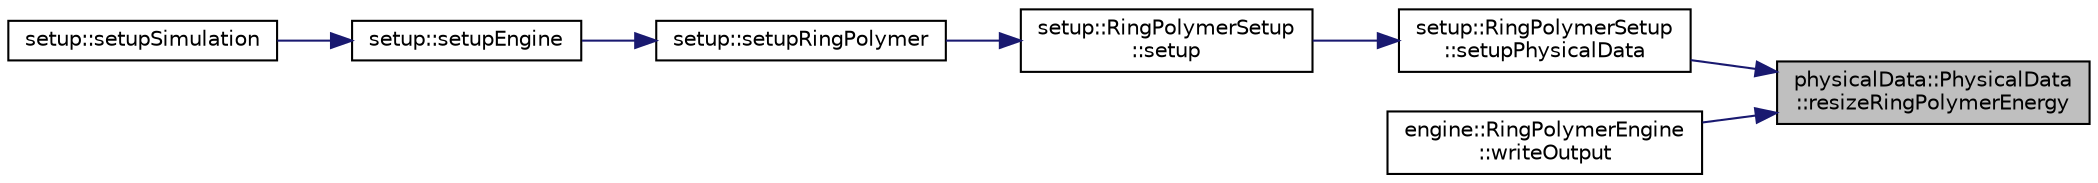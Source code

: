 digraph "physicalData::PhysicalData::resizeRingPolymerEnergy"
{
 // LATEX_PDF_SIZE
  edge [fontname="Helvetica",fontsize="10",labelfontname="Helvetica",labelfontsize="10"];
  node [fontname="Helvetica",fontsize="10",shape=record];
  rankdir="RL";
  Node1 [label="physicalData::PhysicalData\l::resizeRingPolymerEnergy",height=0.2,width=0.4,color="black", fillcolor="grey75", style="filled", fontcolor="black",tooltip=" "];
  Node1 -> Node2 [dir="back",color="midnightblue",fontsize="10",style="solid",fontname="Helvetica"];
  Node2 [label="setup::RingPolymerSetup\l::setupPhysicalData",height=0.2,width=0.4,color="black", fillcolor="white", style="filled",URL="$classsetup_1_1RingPolymerSetup.html#a816518905b855e8fe31220379bf178f0",tooltip="setup physical data for ring polymer simulation"];
  Node2 -> Node3 [dir="back",color="midnightblue",fontsize="10",style="solid",fontname="Helvetica"];
  Node3 [label="setup::RingPolymerSetup\l::setup",height=0.2,width=0.4,color="black", fillcolor="white", style="filled",URL="$classsetup_1_1RingPolymerSetup.html#a836034b70e7f2d0e4c9a8d6f5fb5ded4",tooltip="setup a ring polymer simulation"];
  Node3 -> Node4 [dir="back",color="midnightblue",fontsize="10",style="solid",fontname="Helvetica"];
  Node4 [label="setup::setupRingPolymer",height=0.2,width=0.4,color="black", fillcolor="white", style="filled",URL="$namespacesetup.html#ac67e3e6395cd8e3642aa6e3c06bfb012",tooltip="wrapper to build RingPolymerSetup object and call setup"];
  Node4 -> Node5 [dir="back",color="midnightblue",fontsize="10",style="solid",fontname="Helvetica"];
  Node5 [label="setup::setupEngine",height=0.2,width=0.4,color="black", fillcolor="white", style="filled",URL="$namespacesetup.html#aa83171046bbca205b3db6e0cd2dbc4e1",tooltip="setup the engine"];
  Node5 -> Node6 [dir="back",color="midnightblue",fontsize="10",style="solid",fontname="Helvetica"];
  Node6 [label="setup::setupSimulation",height=0.2,width=0.4,color="black", fillcolor="white", style="filled",URL="$namespacesetup.html#a1c000cdfa46aed7d8018017635915ae1",tooltip="setup the engine"];
  Node1 -> Node7 [dir="back",color="midnightblue",fontsize="10",style="solid",fontname="Helvetica"];
  Node7 [label="engine::RingPolymerEngine\l::writeOutput",height=0.2,width=0.4,color="black", fillcolor="white", style="filled",URL="$classengine_1_1RingPolymerEngine.html#a8b69f899f66ca71b950aede2cff07756",tooltip="writes the ring polymer output files."];
}
